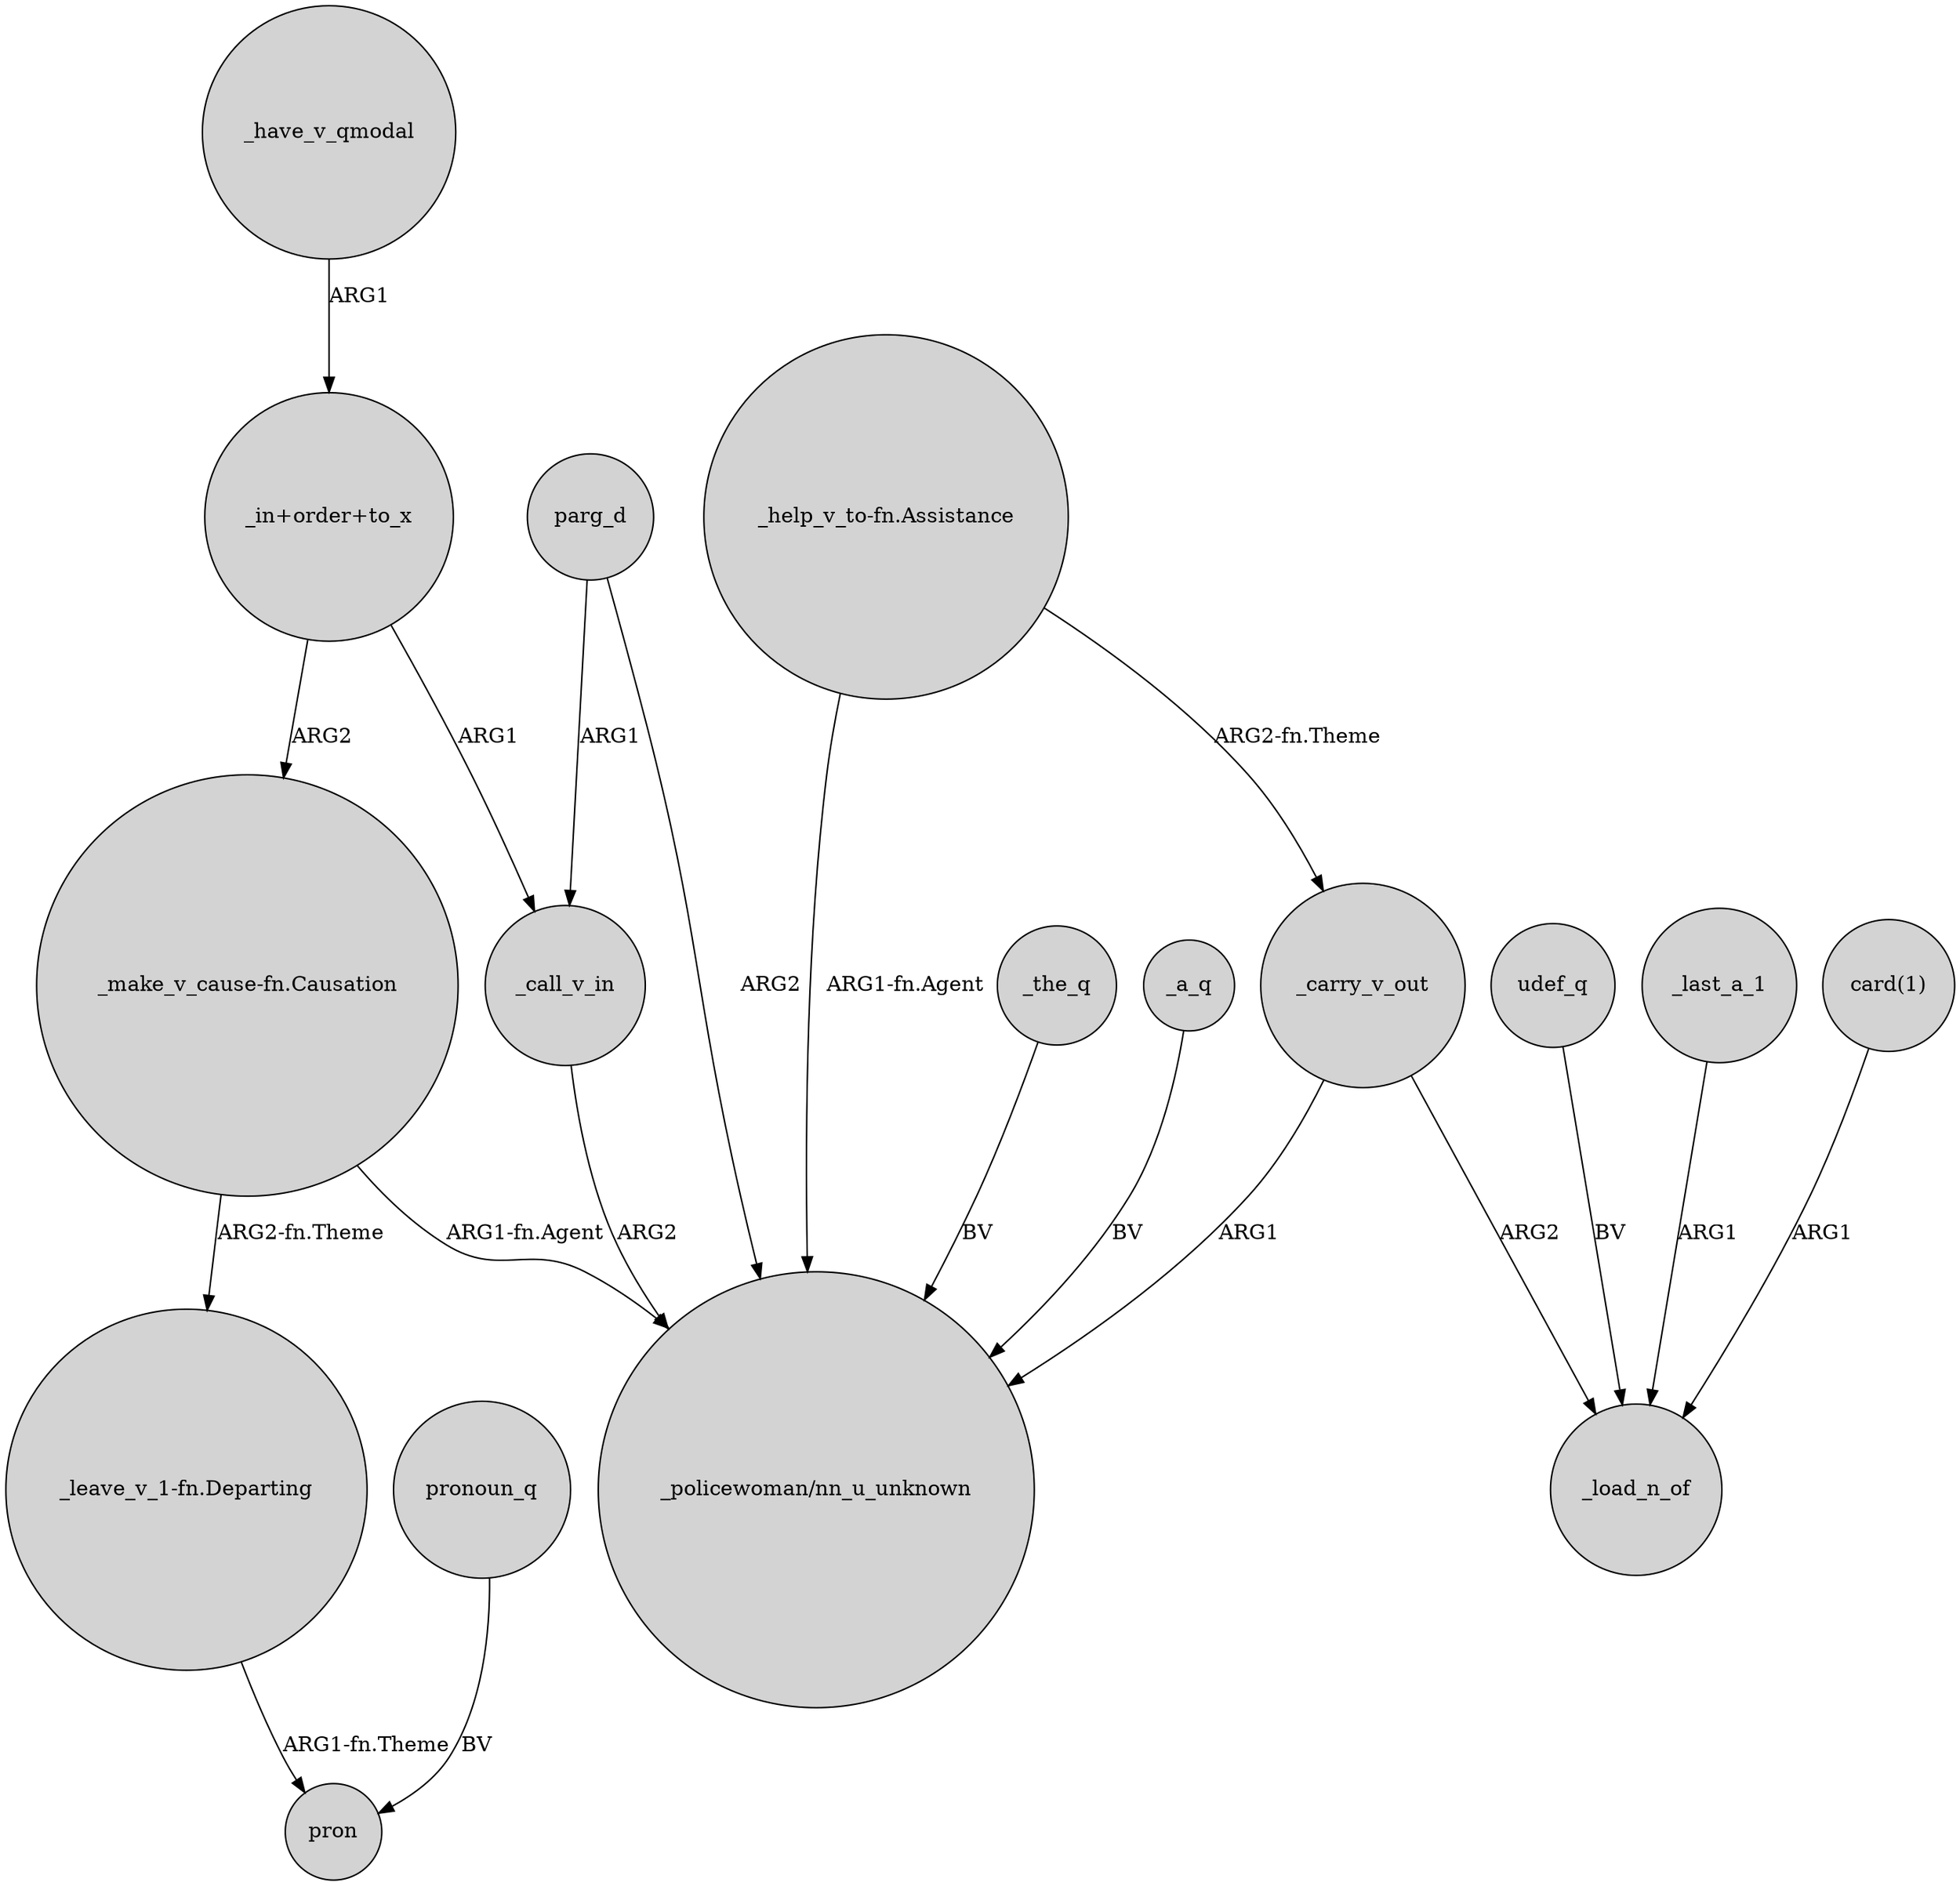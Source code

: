 digraph {
	node [shape=circle style=filled]
	"_make_v_cause-fn.Causation" -> "_leave_v_1-fn.Departing" [label="ARG2-fn.Theme"]
	parg_d -> _call_v_in [label=ARG1]
	_carry_v_out -> _load_n_of [label=ARG2]
	_the_q -> "_policewoman/nn_u_unknown" [label=BV]
	"_in+order+to_x" -> "_make_v_cause-fn.Causation" [label=ARG2]
	"_help_v_to-fn.Assistance" -> _carry_v_out [label="ARG2-fn.Theme"]
	"_make_v_cause-fn.Causation" -> "_policewoman/nn_u_unknown" [label="ARG1-fn.Agent"]
	"_leave_v_1-fn.Departing" -> pron [label="ARG1-fn.Theme"]
	udef_q -> _load_n_of [label=BV]
	_last_a_1 -> _load_n_of [label=ARG1]
	pronoun_q -> pron [label=BV]
	_carry_v_out -> "_policewoman/nn_u_unknown" [label=ARG1]
	"card(1)" -> _load_n_of [label=ARG1]
	_a_q -> "_policewoman/nn_u_unknown" [label=BV]
	parg_d -> "_policewoman/nn_u_unknown" [label=ARG2]
	"_help_v_to-fn.Assistance" -> "_policewoman/nn_u_unknown" [label="ARG1-fn.Agent"]
	_call_v_in -> "_policewoman/nn_u_unknown" [label=ARG2]
	"_in+order+to_x" -> _call_v_in [label=ARG1]
	_have_v_qmodal -> "_in+order+to_x" [label=ARG1]
}
